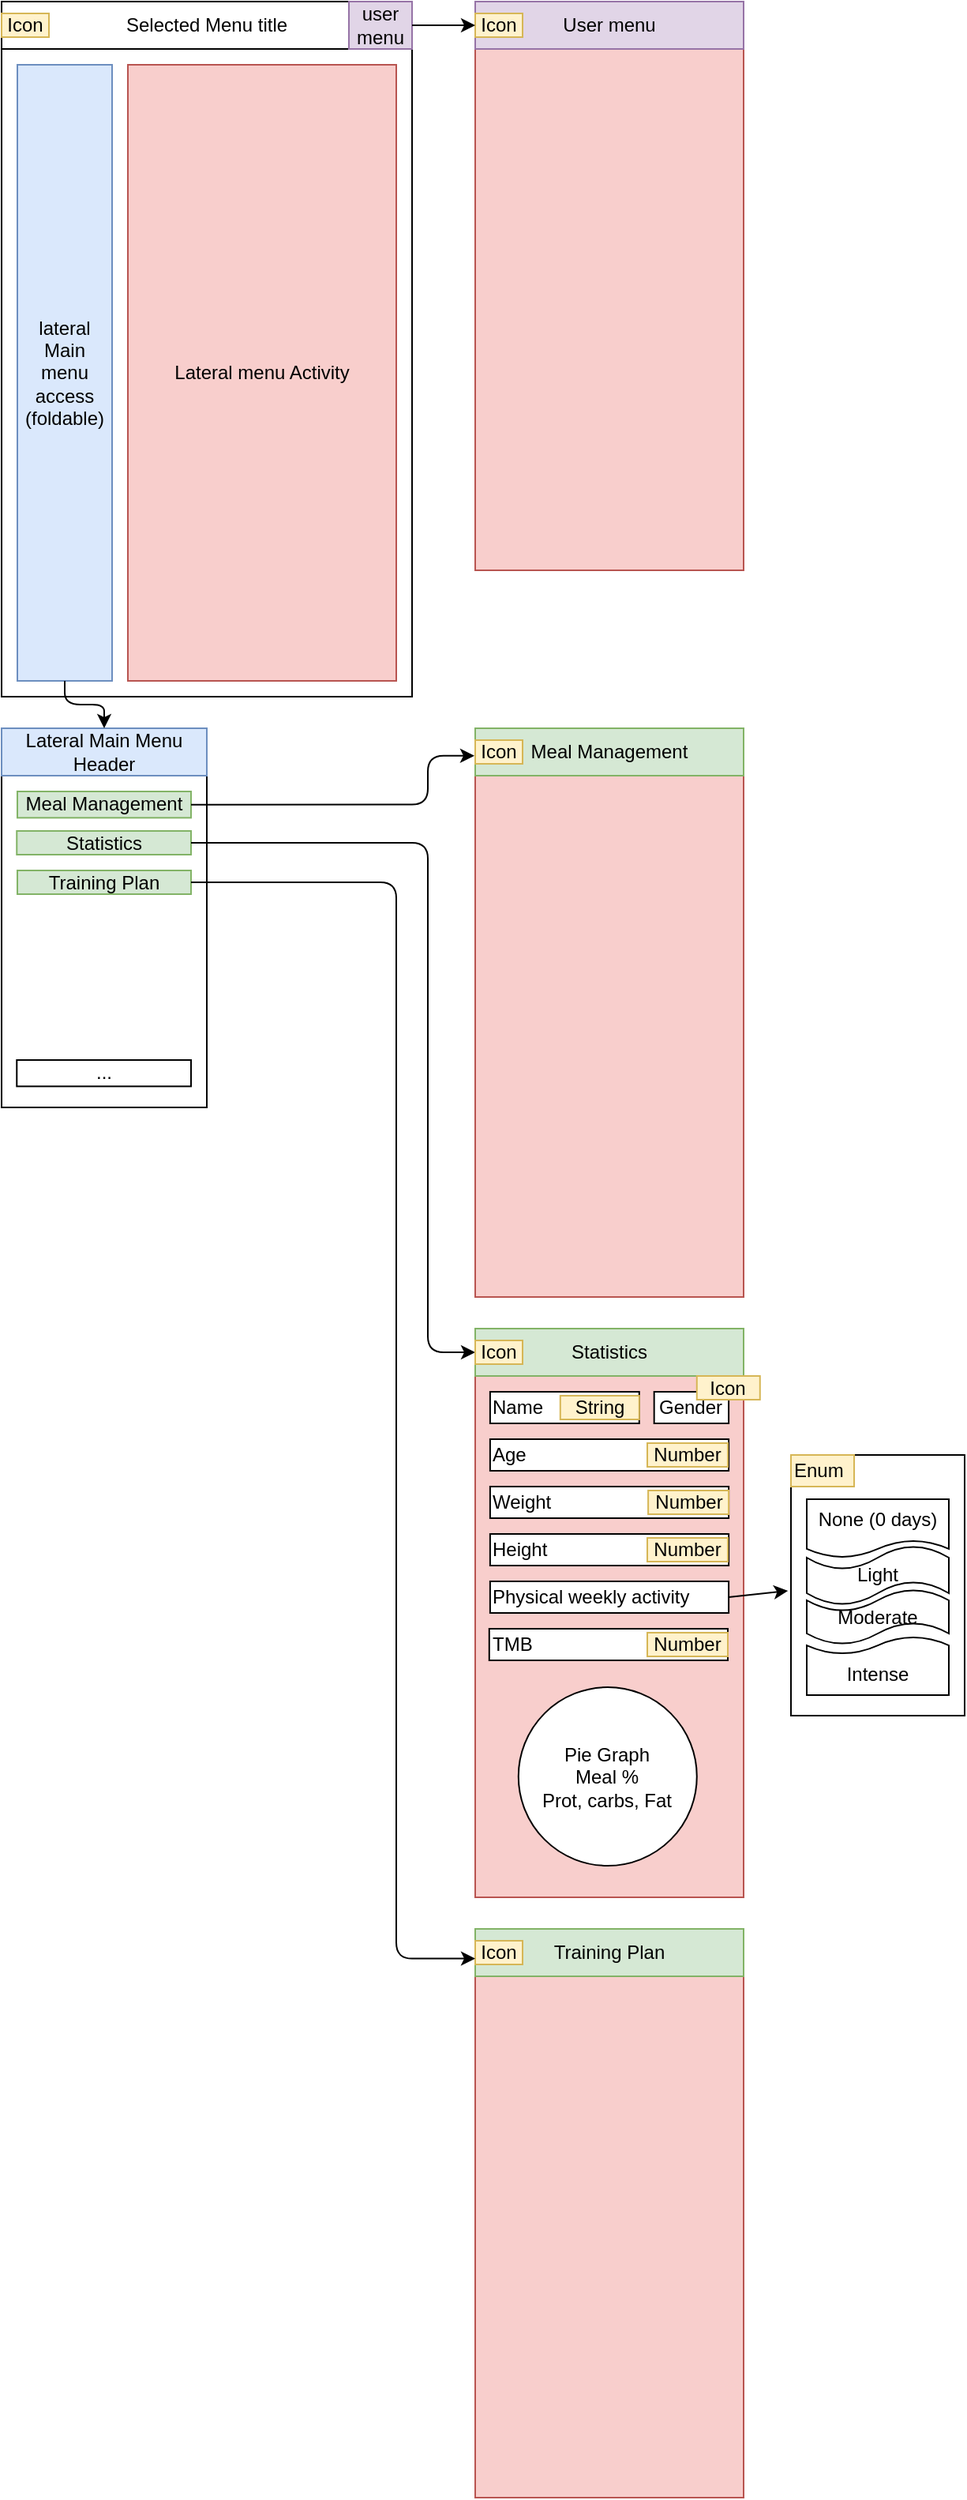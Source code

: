 <mxfile version="14.9.3" type="device"><diagram id="U2D4cxfxZzjUBV1b478L" name="Page-1"><mxGraphModel dx="1185" dy="643" grid="1" gridSize="10" guides="1" tooltips="1" connect="1" arrows="1" fold="1" page="1" pageScale="1" pageWidth="827" pageHeight="1169" math="0" shadow="0"><root><mxCell id="0"/><mxCell id="1" parent="0"/><mxCell id="xN21ljfDBM_Ki4Kac_J6-10" value="" style="rounded=0;whiteSpace=wrap;html=1;" vertex="1" parent="1"><mxGeometry x="10" y="10" width="260" height="440" as="geometry"/></mxCell><mxCell id="xN21ljfDBM_Ki4Kac_J6-11" value="Selected Menu title" style="rounded=0;whiteSpace=wrap;html=1;" vertex="1" parent="1"><mxGeometry x="10" y="10" width="260" height="30" as="geometry"/></mxCell><mxCell id="xN21ljfDBM_Ki4Kac_J6-12" value="lateral&lt;br&gt;Main&lt;br&gt;menu&lt;br&gt;access&lt;br&gt;(foldable)" style="rounded=0;whiteSpace=wrap;html=1;fillColor=#dae8fc;strokeColor=#6c8ebf;" vertex="1" parent="1"><mxGeometry x="20" y="50" width="60" height="390" as="geometry"/></mxCell><mxCell id="xN21ljfDBM_Ki4Kac_J6-13" value="Lateral menu Activity" style="rounded=0;whiteSpace=wrap;html=1;fillColor=#f8cecc;strokeColor=#b85450;" vertex="1" parent="1"><mxGeometry x="90" y="50" width="170" height="390" as="geometry"/></mxCell><mxCell id="xN21ljfDBM_Ki4Kac_J6-15" value="" style="group;fillColor=#dae8fc;strokeColor=#6c8ebf;container=0;" vertex="1" connectable="0" parent="1"><mxGeometry x="10" y="470" width="130" height="240" as="geometry"/></mxCell><mxCell id="xN21ljfDBM_Ki4Kac_J6-16" value="" style="rounded=0;whiteSpace=wrap;html=1;fillColor=#f8cecc;strokeColor=#b85450;" vertex="1" parent="1"><mxGeometry x="310" y="850" width="170" height="360" as="geometry"/></mxCell><mxCell id="xN21ljfDBM_Ki4Kac_J6-17" value="Statistics" style="rounded=0;whiteSpace=wrap;html=1;fillColor=#d5e8d4;strokeColor=#82b366;" vertex="1" parent="1"><mxGeometry x="310" y="850" width="170" height="30" as="geometry"/></mxCell><mxCell id="xN21ljfDBM_Ki4Kac_J6-18" value="Name" style="rounded=0;whiteSpace=wrap;html=1;align=left;" vertex="1" parent="1"><mxGeometry x="319.444" y="890" width="94.444" height="20" as="geometry"/></mxCell><mxCell id="xN21ljfDBM_Ki4Kac_J6-19" value="Gender" style="rounded=0;whiteSpace=wrap;html=1;" vertex="1" parent="1"><mxGeometry x="423.333" y="890" width="47.222" height="20" as="geometry"/></mxCell><mxCell id="xN21ljfDBM_Ki4Kac_J6-20" value="Weight" style="rounded=0;whiteSpace=wrap;html=1;align=left;" vertex="1" parent="1"><mxGeometry x="319.444" y="950" width="151.111" height="20" as="geometry"/></mxCell><mxCell id="xN21ljfDBM_Ki4Kac_J6-21" value="Age" style="rounded=0;whiteSpace=wrap;html=1;align=left;" vertex="1" parent="1"><mxGeometry x="319.444" y="920" width="151.111" height="20" as="geometry"/></mxCell><mxCell id="xN21ljfDBM_Ki4Kac_J6-23" value="Height" style="rounded=0;whiteSpace=wrap;html=1;align=left;" vertex="1" parent="1"><mxGeometry x="319.444" y="980" width="151.111" height="20" as="geometry"/></mxCell><mxCell id="xN21ljfDBM_Ki4Kac_J6-33" value="TMB" style="rounded=0;whiteSpace=wrap;html=1;align=left;" vertex="1" parent="1"><mxGeometry x="318.884" y="1040" width="151.111" height="20" as="geometry"/></mxCell><mxCell id="xN21ljfDBM_Ki4Kac_J6-34" value="Physical weekly activity" style="rounded=0;whiteSpace=wrap;html=1;align=left;" vertex="1" parent="1"><mxGeometry x="319.444" y="1010" width="151.111" height="20" as="geometry"/></mxCell><mxCell id="xN21ljfDBM_Ki4Kac_J6-36" value="Number" style="rounded=0;whiteSpace=wrap;html=1;fillColor=#fff2cc;strokeColor=#d6b656;" vertex="1" parent="1"><mxGeometry x="419" y="922.5" width="51" height="15" as="geometry"/></mxCell><mxCell id="xN21ljfDBM_Ki4Kac_J6-41" value="String" style="rounded=0;whiteSpace=wrap;html=1;fillColor=#fff2cc;strokeColor=#d6b656;" vertex="1" parent="1"><mxGeometry x="363.89" y="892.5" width="50" height="15" as="geometry"/></mxCell><mxCell id="xN21ljfDBM_Ki4Kac_J6-42" value="Number" style="rounded=0;whiteSpace=wrap;html=1;fillColor=#fff2cc;strokeColor=#d6b656;" vertex="1" parent="1"><mxGeometry x="419.56" y="952.5" width="51" height="15" as="geometry"/></mxCell><mxCell id="xN21ljfDBM_Ki4Kac_J6-43" value="Number" style="rounded=0;whiteSpace=wrap;html=1;fillColor=#fff2cc;strokeColor=#d6b656;" vertex="1" parent="1"><mxGeometry x="419" y="982.5" width="51" height="15" as="geometry"/></mxCell><mxCell id="xN21ljfDBM_Ki4Kac_J6-44" value="Number" style="rounded=0;whiteSpace=wrap;html=1;fillColor=#fff2cc;strokeColor=#d6b656;" vertex="1" parent="1"><mxGeometry x="419" y="1042.5" width="51" height="15" as="geometry"/></mxCell><mxCell id="xN21ljfDBM_Ki4Kac_J6-54" value="" style="endArrow=classic;html=1;entryX=-0.017;entryY=0.521;entryDx=0;entryDy=0;entryPerimeter=0;exitX=1;exitY=0.5;exitDx=0;exitDy=0;" edge="1" parent="1" source="xN21ljfDBM_Ki4Kac_J6-34" target="xN21ljfDBM_Ki4Kac_J6-49"><mxGeometry width="50" height="50" relative="1" as="geometry"><mxPoint x="500" y="920" as="sourcePoint"/><mxPoint x="550" y="870" as="targetPoint"/></mxGeometry></mxCell><mxCell id="xN21ljfDBM_Ki4Kac_J6-55" value="Pie Graph&lt;br&gt;Meal %&lt;br&gt;Prot, carbs, Fat" style="ellipse;whiteSpace=wrap;html=1;aspect=fixed;align=center;" vertex="1" parent="1"><mxGeometry x="337.39" y="1077" width="113" height="113" as="geometry"/></mxCell><mxCell id="xN21ljfDBM_Ki4Kac_J6-57" value="Icon" style="rounded=0;whiteSpace=wrap;html=1;fillColor=#fff2cc;strokeColor=#d6b656;" vertex="1" parent="1"><mxGeometry x="10" y="17.5" width="30" height="15" as="geometry"/></mxCell><mxCell id="xN21ljfDBM_Ki4Kac_J6-58" value="Icon" style="rounded=0;whiteSpace=wrap;html=1;fillColor=#fff2cc;strokeColor=#d6b656;" vertex="1" parent="1"><mxGeometry x="450.39" y="880" width="40" height="15" as="geometry"/></mxCell><mxCell id="xN21ljfDBM_Ki4Kac_J6-8" value="" style="rounded=0;whiteSpace=wrap;html=1;" vertex="1" parent="1"><mxGeometry x="10" y="470" width="130" height="240" as="geometry"/></mxCell><mxCell id="xN21ljfDBM_Ki4Kac_J6-3" value="Meal Management" style="rounded=0;whiteSpace=wrap;html=1;fillColor=#d5e8d4;strokeColor=#82b366;" vertex="1" parent="1"><mxGeometry x="19.99" y="510" width="110.01" height="16.67" as="geometry"/></mxCell><mxCell id="xN21ljfDBM_Ki4Kac_J6-5" value="Statistics" style="rounded=0;whiteSpace=wrap;html=1;fillColor=#d5e8d4;strokeColor=#82b366;" vertex="1" parent="1"><mxGeometry x="19.63" y="535" width="110.37" height="15" as="geometry"/></mxCell><mxCell id="xN21ljfDBM_Ki4Kac_J6-9" value="Lateral Main Menu&lt;br&gt;Header" style="rounded=0;whiteSpace=wrap;html=1;fillColor=#dae8fc;strokeColor=#6c8ebf;" vertex="1" parent="1"><mxGeometry x="10" y="470" width="130" height="30" as="geometry"/></mxCell><mxCell id="xN21ljfDBM_Ki4Kac_J6-22" value="..." style="rounded=0;whiteSpace=wrap;html=1;" vertex="1" parent="1"><mxGeometry x="19.64" y="680" width="110.36" height="16.67" as="geometry"/></mxCell><mxCell id="xN21ljfDBM_Ki4Kac_J6-56" value="Training Plan" style="rounded=0;whiteSpace=wrap;html=1;align=center;fillColor=#d5e8d4;strokeColor=#82b366;" vertex="1" parent="1"><mxGeometry x="19.99" y="560" width="110.01" height="15" as="geometry"/></mxCell><mxCell id="xN21ljfDBM_Ki4Kac_J6-60" value="" style="rounded=0;whiteSpace=wrap;html=1;fillColor=#f8cecc;strokeColor=#b85450;" vertex="1" parent="1"><mxGeometry x="310" y="470" width="170" height="360" as="geometry"/></mxCell><mxCell id="xN21ljfDBM_Ki4Kac_J6-61" value="Meal Management" style="rounded=0;whiteSpace=wrap;html=1;fillColor=#d5e8d4;strokeColor=#82b366;" vertex="1" parent="1"><mxGeometry x="310" y="470" width="170" height="30" as="geometry"/></mxCell><mxCell id="xN21ljfDBM_Ki4Kac_J6-76" value="" style="group" vertex="1" connectable="0" parent="1"><mxGeometry x="510" y="930" width="110" height="165" as="geometry"/></mxCell><mxCell id="xN21ljfDBM_Ki4Kac_J6-49" value="" style="rounded=0;whiteSpace=wrap;html=1;align=left;" vertex="1" parent="xN21ljfDBM_Ki4Kac_J6-76"><mxGeometry width="110" height="165" as="geometry"/></mxCell><mxCell id="xN21ljfDBM_Ki4Kac_J6-46" value="None (0 days)" style="shape=document;whiteSpace=wrap;html=1;boundedLbl=1;align=center;" vertex="1" parent="xN21ljfDBM_Ki4Kac_J6-76"><mxGeometry x="10" y="28" width="90" height="37" as="geometry"/></mxCell><mxCell id="xN21ljfDBM_Ki4Kac_J6-47" value="Intense" style="shape=document;whiteSpace=wrap;html=1;boundedLbl=1;align=center;direction=west;" vertex="1" parent="xN21ljfDBM_Ki4Kac_J6-76"><mxGeometry x="10" y="115" width="90" height="37" as="geometry"/></mxCell><mxCell id="xN21ljfDBM_Ki4Kac_J6-50" value="Enum" style="rounded=0;whiteSpace=wrap;html=1;align=left;fillColor=#fff2cc;strokeColor=#d6b656;" vertex="1" parent="xN21ljfDBM_Ki4Kac_J6-76"><mxGeometry width="40" height="20" as="geometry"/></mxCell><mxCell id="xN21ljfDBM_Ki4Kac_J6-52" value="Light" style="shape=tape;whiteSpace=wrap;html=1;align=center;" vertex="1" parent="xN21ljfDBM_Ki4Kac_J6-76"><mxGeometry x="10" y="57.5" width="90" height="37.5" as="geometry"/></mxCell><mxCell id="xN21ljfDBM_Ki4Kac_J6-53" value="Moderate" style="shape=tape;whiteSpace=wrap;html=1;align=center;" vertex="1" parent="xN21ljfDBM_Ki4Kac_J6-76"><mxGeometry x="10" y="85" width="90" height="35" as="geometry"/></mxCell><mxCell id="xN21ljfDBM_Ki4Kac_J6-79" value="" style="endArrow=classic;html=1;strokeColor=#000000;edgeStyle=orthogonalEdgeStyle;entryX=-0.003;entryY=0.58;entryDx=0;entryDy=0;entryPerimeter=0;exitX=1;exitY=0.5;exitDx=0;exitDy=0;" edge="1" parent="1" source="xN21ljfDBM_Ki4Kac_J6-3" target="xN21ljfDBM_Ki4Kac_J6-61"><mxGeometry width="50" height="50" relative="1" as="geometry"><mxPoint x="150" y="590" as="sourcePoint"/><mxPoint x="200" y="540" as="targetPoint"/><Array as="points"><mxPoint x="280" y="518"/><mxPoint x="280" y="487"/></Array></mxGeometry></mxCell><mxCell id="xN21ljfDBM_Ki4Kac_J6-80" value="" style="endArrow=classic;html=1;strokeColor=#000000;edgeStyle=orthogonalEdgeStyle;entryX=0;entryY=0.5;entryDx=0;entryDy=0;exitX=1;exitY=0.5;exitDx=0;exitDy=0;" edge="1" parent="1" source="xN21ljfDBM_Ki4Kac_J6-5" target="xN21ljfDBM_Ki4Kac_J6-17"><mxGeometry width="50" height="50" relative="1" as="geometry"><mxPoint x="140" y="528.335" as="sourcePoint"/><mxPoint x="199.49" y="497.4" as="targetPoint"/><Array as="points"><mxPoint x="280" y="543"/><mxPoint x="280" y="865"/></Array></mxGeometry></mxCell><mxCell id="xN21ljfDBM_Ki4Kac_J6-81" value="" style="endArrow=classic;html=1;strokeColor=#000000;edgeStyle=orthogonalEdgeStyle;exitX=0.5;exitY=1;exitDx=0;exitDy=0;" edge="1" parent="1" source="xN21ljfDBM_Ki4Kac_J6-12" target="xN21ljfDBM_Ki4Kac_J6-9"><mxGeometry width="50" height="50" relative="1" as="geometry"><mxPoint x="320" y="430" as="sourcePoint"/><mxPoint x="370" y="380" as="targetPoint"/></mxGeometry></mxCell><mxCell id="xN21ljfDBM_Ki4Kac_J6-83" value="Icon" style="rounded=0;whiteSpace=wrap;html=1;fillColor=#fff2cc;strokeColor=#d6b656;" vertex="1" parent="1"><mxGeometry x="310" y="477.5" width="30" height="15" as="geometry"/></mxCell><mxCell id="xN21ljfDBM_Ki4Kac_J6-84" value="Icon" style="rounded=0;whiteSpace=wrap;html=1;fillColor=#fff2cc;strokeColor=#d6b656;" vertex="1" parent="1"><mxGeometry x="310" y="857.5" width="30" height="15" as="geometry"/></mxCell><mxCell id="xN21ljfDBM_Ki4Kac_J6-87" value="user&lt;br&gt;menu" style="rounded=0;whiteSpace=wrap;html=1;align=center;fillColor=#e1d5e7;strokeColor=#9673a6;" vertex="1" parent="1"><mxGeometry x="230" y="10" width="40" height="30" as="geometry"/></mxCell><mxCell id="xN21ljfDBM_Ki4Kac_J6-89" value="" style="rounded=0;whiteSpace=wrap;html=1;fillColor=#f8cecc;strokeColor=#b85450;" vertex="1" parent="1"><mxGeometry x="310" y="10" width="170" height="360" as="geometry"/></mxCell><mxCell id="xN21ljfDBM_Ki4Kac_J6-90" value="User menu" style="rounded=0;whiteSpace=wrap;html=1;fillColor=#e1d5e7;strokeColor=#9673a6;" vertex="1" parent="1"><mxGeometry x="310" y="10" width="170" height="30" as="geometry"/></mxCell><mxCell id="xN21ljfDBM_Ki4Kac_J6-91" value="Icon" style="rounded=0;whiteSpace=wrap;html=1;fillColor=#fff2cc;strokeColor=#d6b656;" vertex="1" parent="1"><mxGeometry x="310" y="17.5" width="30" height="15" as="geometry"/></mxCell><mxCell id="xN21ljfDBM_Ki4Kac_J6-92" value="" style="endArrow=classic;html=1;strokeColor=#000000;edgeStyle=orthogonalEdgeStyle;exitX=1;exitY=0.5;exitDx=0;exitDy=0;" edge="1" parent="1" source="xN21ljfDBM_Ki4Kac_J6-87"><mxGeometry width="50" height="50" relative="1" as="geometry"><mxPoint x="630" y="200" as="sourcePoint"/><mxPoint x="310" y="25" as="targetPoint"/></mxGeometry></mxCell><mxCell id="xN21ljfDBM_Ki4Kac_J6-93" value="" style="rounded=0;whiteSpace=wrap;html=1;fillColor=#f8cecc;strokeColor=#b85450;" vertex="1" parent="1"><mxGeometry x="310" y="1230" width="170" height="360" as="geometry"/></mxCell><mxCell id="xN21ljfDBM_Ki4Kac_J6-94" value="Training Plan" style="rounded=0;whiteSpace=wrap;html=1;fillColor=#d5e8d4;strokeColor=#82b366;" vertex="1" parent="1"><mxGeometry x="310" y="1230" width="170" height="30" as="geometry"/></mxCell><mxCell id="xN21ljfDBM_Ki4Kac_J6-95" value="Icon" style="rounded=0;whiteSpace=wrap;html=1;fillColor=#fff2cc;strokeColor=#d6b656;" vertex="1" parent="1"><mxGeometry x="310" y="1237.5" width="30" height="15" as="geometry"/></mxCell><mxCell id="xN21ljfDBM_Ki4Kac_J6-97" value="" style="endArrow=classic;html=1;strokeColor=#000000;edgeStyle=orthogonalEdgeStyle;exitX=1;exitY=0.5;exitDx=0;exitDy=0;entryX=0;entryY=0.75;entryDx=0;entryDy=0;" edge="1" parent="1" source="xN21ljfDBM_Ki4Kac_J6-56" target="xN21ljfDBM_Ki4Kac_J6-95"><mxGeometry width="50" height="50" relative="1" as="geometry"><mxPoint x="200" y="640" as="sourcePoint"/><mxPoint x="250" y="590" as="targetPoint"/><Array as="points"><mxPoint x="260" y="568"/><mxPoint x="260" y="1249"/></Array></mxGeometry></mxCell></root></mxGraphModel></diagram></mxfile>